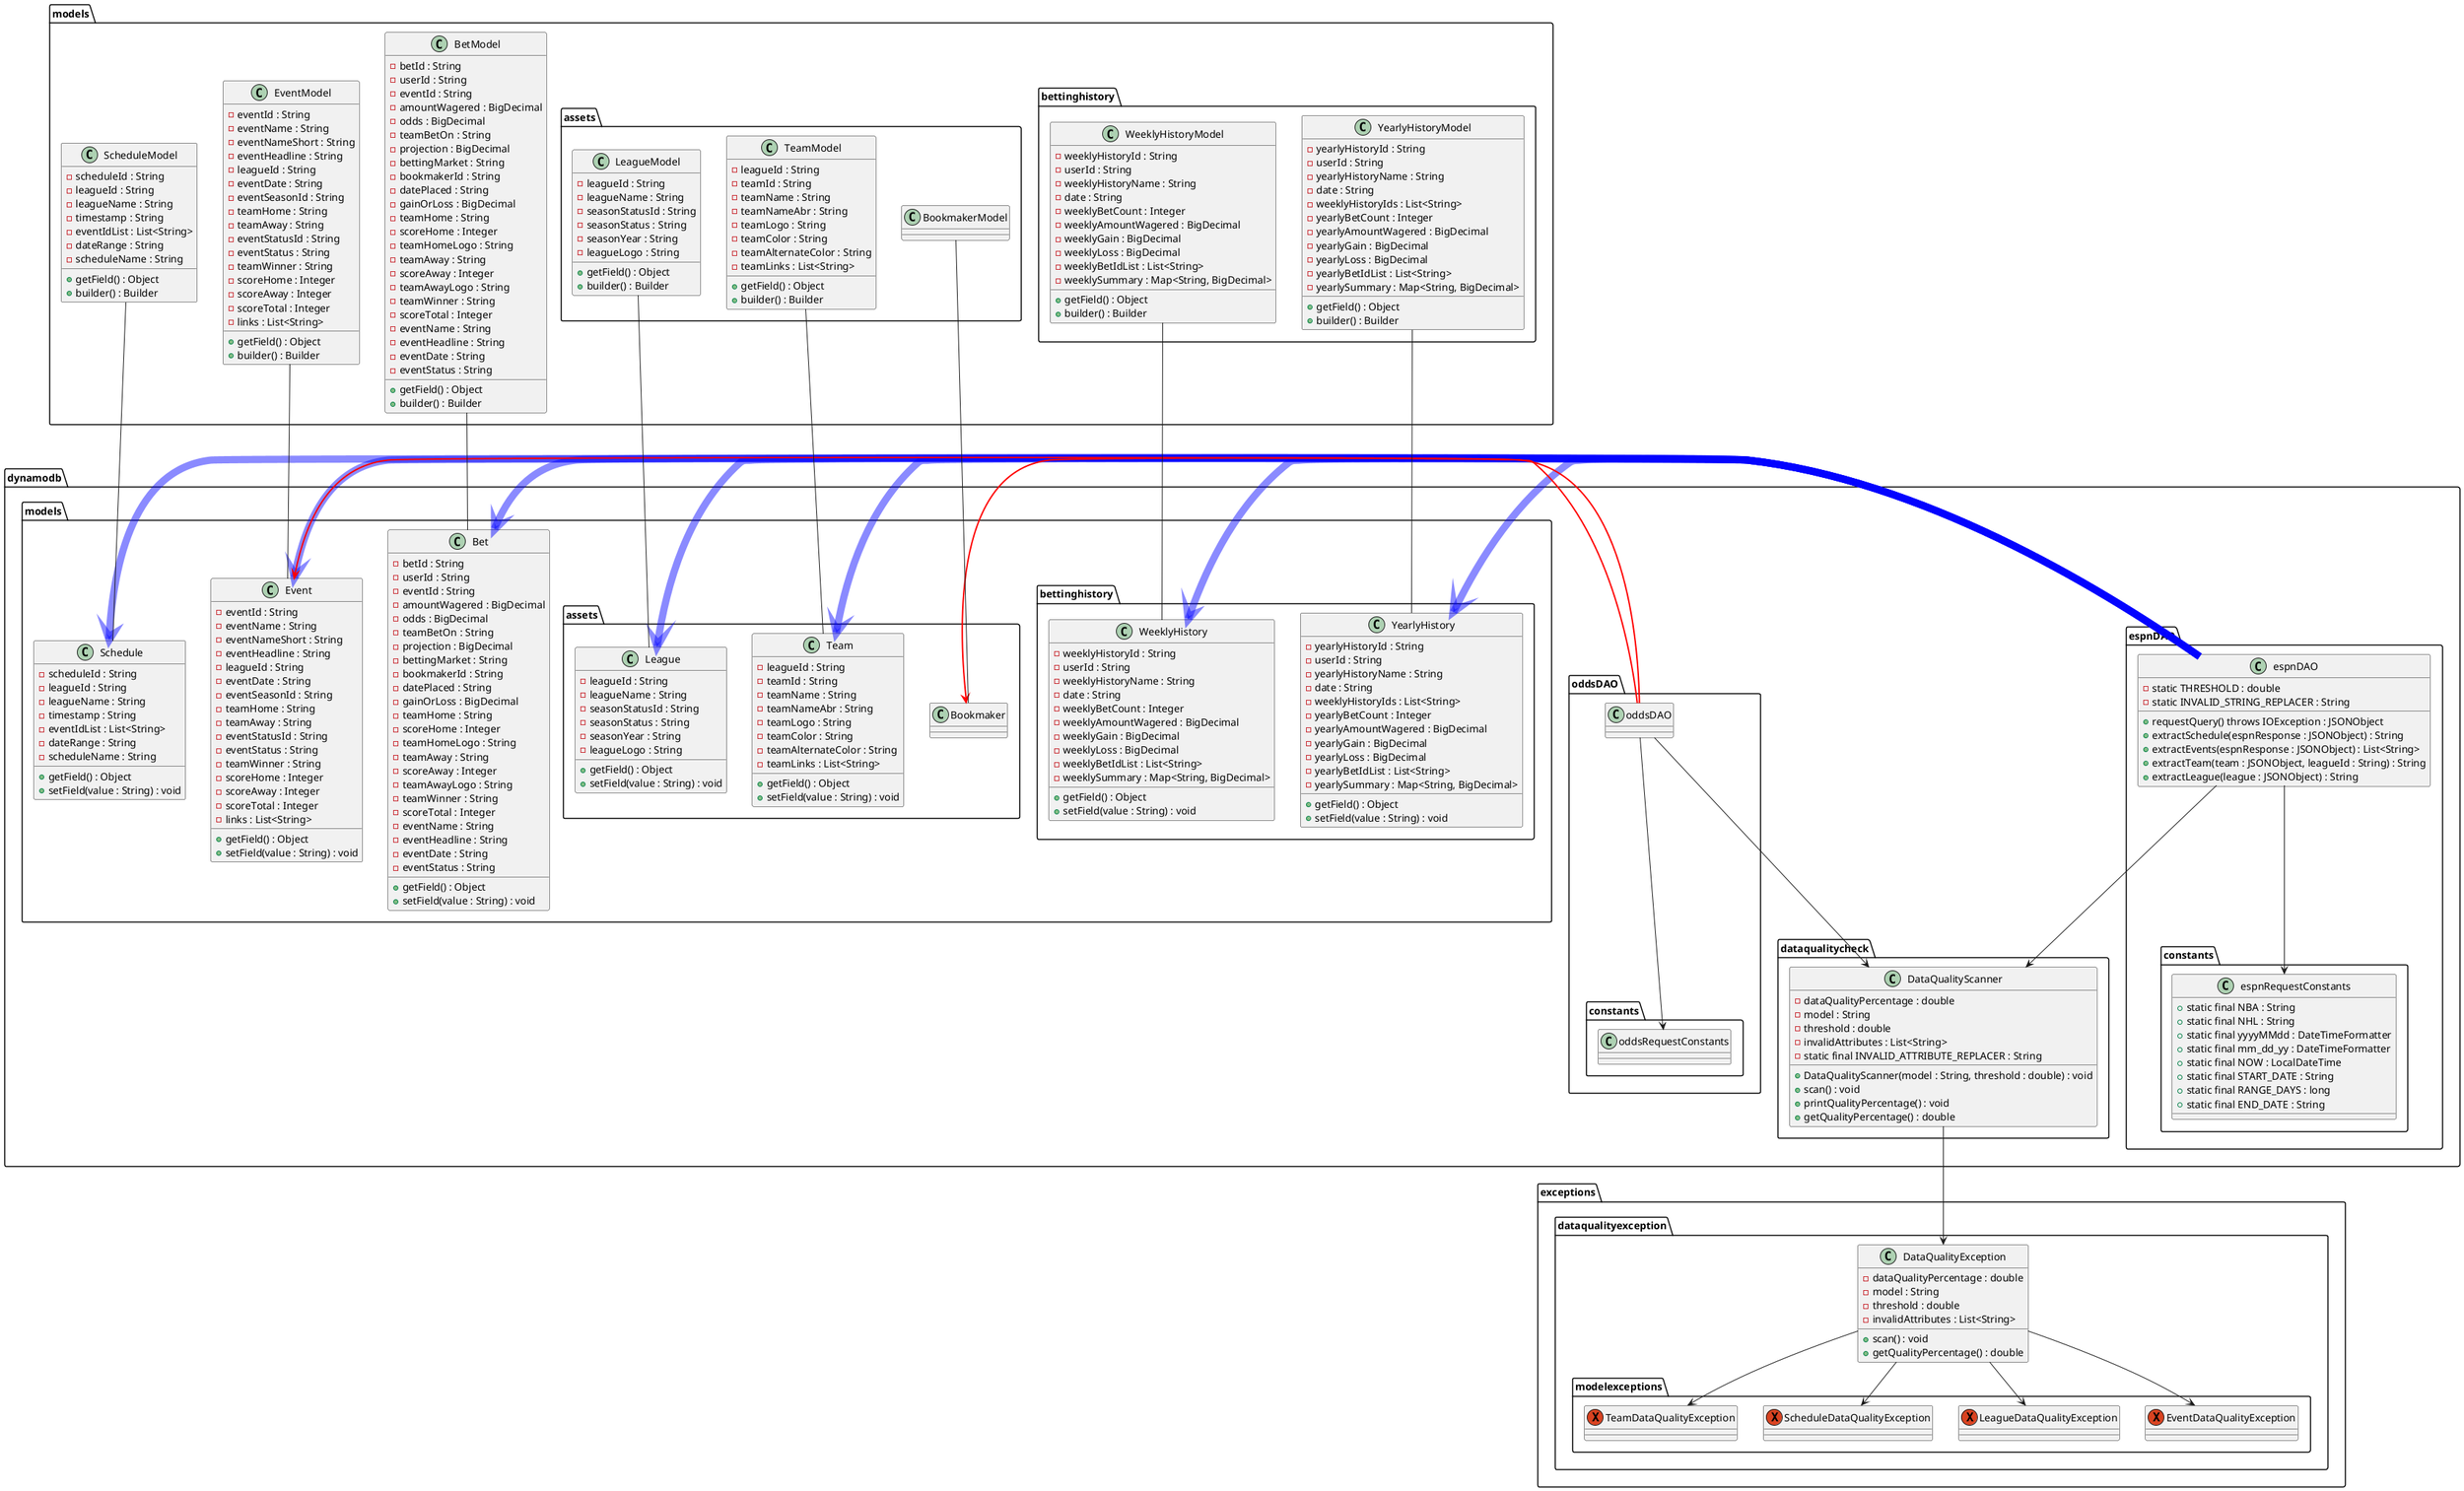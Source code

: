 @startuml
'https://plantuml.com/class-diagram

package dynamodb {

    package dataqualitycheck {
        class DataQualityScanner {
            - dataQualityPercentage : double
            - model : String
            - threshold : double
            - invalidAttributes : List<String>
            - static final INVALID_ATTRIBUTE_REPLACER : String

            + DataQualityScanner(model : String, threshold : double) : void
            + scan() : void
            + printQualityPercentage() : void
            + getQualityPercentage() : double
        }
    }

    package espnDAO {

        class espnDAO {
            - static THRESHOLD : double
            - static INVALID_STRING_REPLACER : String

            + requestQuery() throws IOException : JSONObject
            + extractSchedule(espnResponse : JSONObject) : String
            + extractEvents(espnResponse : JSONObject) : List<String>
            + extractTeam(team : JSONObject, leagueId : String) : String
            + extractLeague(league : JSONObject) : String
        }

        package constants {

            class espnRequestConstants {
                + static final NBA : String
                + static final NHL : String
                + static final yyyyMMdd : DateTimeFormatter
                + static final mm_dd_yy : DateTimeFormatter
                + static final NOW : LocalDateTime
                + static final START_DATE : String
                + static final RANGE_DAYS : long
                + static final END_DATE : String
            }
        }
    }

    package oddsDAO {

        class oddsDAO {

        }

        package constants {

            class oddsRequestConstants {

            }
        }
    }

    package models {
        class Event {
            - eventId : String
            - eventName : String
            - eventNameShort : String
            - eventHeadline : String
            - leagueId : String
            - eventDate : String
            - eventSeasonId : String
            - teamHome : String
            - teamAway : String
            - eventStatusId : String
            - eventStatus : String
            - teamWinner : String
            - scoreHome : Integer
            - scoreAway : Integer
            - scoreTotal : Integer
            - links : List<String>

            + getField() : Object
            + setField(value : String) : void
        }

        class Schedule {
            - scheduleId : String
            - leagueId : String
            - leagueName : String
            - timestamp : String
            - eventIdList : List<String>
            - dateRange : String
            - scheduleName : String

            + getField() : Object
            + setField(value : String) : void
        }

        class Bet {
            - betId : String
            - userId : String
            - eventId : String
            - amountWagered : BigDecimal
            - odds : BigDecimal
            - teamBetOn : String
            - projection : BigDecimal
            - bettingMarket : String
            - bookmakerId : String
            - datePlaced : String
            - gainOrLoss : BigDecimal
            - teamHome : String
            - scoreHome : Integer
            - teamHomeLogo : String
            - teamAway : String
            - scoreAway : Integer
            - teamAwayLogo : String
            - teamWinner : String
            - scoreTotal : Integer
            - eventName : String
            - eventHeadline : String
            - eventDate : String
            - eventStatus : String

            + getField() : Object
            + setField(value : String) : void
        }

        package assets {

            class League {
                - leagueId : String
                - leagueName : String
                - seasonStatusId : String
                - seasonStatus : String
                - seasonYear : String
                - leagueLogo : String

                + getField() : Object
                + setField(value : String) : void
            }

            class Team {
                - leagueId : String
                - teamId : String
                - teamName : String
                - teamNameAbr : String
                - teamLogo : String
                - teamColor : String
                - teamAlternateColor : String
                - teamLinks : List<String>

                + getField() : Object
                + setField(value : String) : void
            }
        }

        package bettinghistory {

            class WeeklyHistory {
                - weeklyHistoryId : String
                - userId : String
                - weeklyHistoryName : String
                - date : String
                - weeklyBetCount : Integer
                - weeklyAmountWagered : BigDecimal
                - weeklyGain : BigDecimal
                - weeklyLoss : BigDecimal
                - weeklyBetIdList : List<String>
                - weeklySummary : Map<String, BigDecimal>

                + getField() : Object
                + setField(value : String) : void
            }

            class YearlyHistory {
                - yearlyHistoryId : String
                - userId : String
                - yearlyHistoryName : String
                - date : String
                - weeklyHistoryIds : List<String>
                - yearlyBetCount : Integer
                - yearlyAmountWagered : BigDecimal
                - yearlyGain : BigDecimal
                - yearlyLoss : BigDecimal
                - yearlyBetIdList : List<String>
                - yearlySummary : Map<String, BigDecimal>

                + getField() : Object
                + setField(value : String) : void
            }
        }
    }
}


package exceptions {

    package dataqualityexception {

        class DataQualityException {
            - dataQualityPercentage : double
            - model : String
            - threshold : double
            - invalidAttributes : List<String>

            + scan() : void
            + getQualityPercentage() : double
        }

        package modelexceptions {
            exception EventDataQualityException {}
            exception LeagueDataQualityException {}
            exception ScheduleDataQualityException {}
            exception TeamDataQualityException {}
        }
    }
}


package models {

    class ScheduleModel {
        - scheduleId : String
        - leagueId : String
        - leagueName : String
        - timestamp : String
        - eventIdList : List<String>
        - dateRange : String
        - scheduleName : String

        + getField() : Object
        + builder() : Builder
    }

    class EventModel {
        - eventId : String
        - eventName : String
        - eventNameShort : String
        - eventHeadline : String
        - leagueId : String
        - eventDate : String
        - eventSeasonId : String
        - teamHome : String
        - teamAway : String
        - eventStatusId : String
        - eventStatus : String
        - teamWinner : String
        - scoreHome : Integer
        - scoreAway : Integer
        - scoreTotal : Integer
        - links : List<String>

        + getField() : Object
        + builder() : Builder
    }

    class BetModel {
        - betId : String
        - userId : String
        - eventId : String
        - amountWagered : BigDecimal
        - odds : BigDecimal
        - teamBetOn : String
        - projection : BigDecimal
        - bettingMarket : String
        - bookmakerId : String
        - datePlaced : String
        - gainOrLoss : BigDecimal
        - teamHome : String
        - scoreHome : Integer
        - teamHomeLogo : String
        - teamAway : String
        - scoreAway : Integer
        - teamAwayLogo : String
        - teamWinner : String
        - scoreTotal : Integer
        - eventName : String
        - eventHeadline : String
        - eventDate : String
        - eventStatus : String

        + getField() : Object
        + builder() : Builder
    }

    package assets {

        class LeagueModel {
            - leagueId : String
            - leagueName : String
            - seasonStatusId : String
            - seasonStatus : String
            - seasonYear : String
            - leagueLogo : String

            + getField() : Object
            + builder() : Builder
        }

        class TeamModel {
            - leagueId : String
            - teamId : String
            - teamName : String
            - teamNameAbr : String
            - teamLogo : String
            - teamColor : String
            - teamAlternateColor : String
            - teamLinks : List<String>

            + getField() : Object
            + builder() : Builder
        }

        class BookmakerModel {

        }
    }

    package bettinghistory {

        class WeeklyHistoryModel {
            - weeklyHistoryId : String
            - userId : String
            - weeklyHistoryName : String
            - date : String
            - weeklyBetCount : Integer
            - weeklyAmountWagered : BigDecimal
            - weeklyGain : BigDecimal
            - weeklyLoss : BigDecimal
            - weeklyBetIdList : List<String>
            - weeklySummary : Map<String, BigDecimal>

            + getField() : Object
            + builder() : Builder
        }

        class YearlyHistoryModel {
            - yearlyHistoryId : String
            - userId : String
            - yearlyHistoryName : String
            - date : String
            - weeklyHistoryIds : List<String>
            - yearlyBetCount : Integer
            - yearlyAmountWagered : BigDecimal
            - yearlyGain : BigDecimal
            - yearlyLoss : BigDecimal
            - yearlyBetIdList : List<String>
            - yearlySummary : Map<String, BigDecimal>

            + getField() : Object
            + builder() : Builder
        }
    }
}

dynamodb.espnDAO.espnDAO --> dynamodb.espnDAO.constants.espnRequestConstants
dynamodb.espnDAO.espnDAO -[#0000FF75,thickness=10]> dynamodb.models.Schedule
dynamodb.espnDAO.espnDAO -[#0000FF75,thickness=10]> dynamodb.models.Event
dynamodb.espnDAO.espnDAO -[#0000FF75,thickness=10]> dynamodb.models.Bet
dynamodb.espnDAO.espnDAO -[#0000FF75,thickness=10]> dynamodb.models.assets.Team
dynamodb.espnDAO.espnDAO -[#0000FF75,thickness=10]> dynamodb.models.assets.League
dynamodb.espnDAO.espnDAO -[#0000FF75,thickness=10]> dynamodb.models.bettinghistory.WeeklyHistory
dynamodb.espnDAO.espnDAO -[#0000FF75,thickness=10]> dynamodb.models.bettinghistory.YearlyHistory
dynamodb.espnDAO.espnDAO --> dynamodb.dataqualitycheck.DataQualityScanner

dynamodb.oddsDAO.oddsDAO --> dynamodb.oddsDAO.constants.oddsRequestConstants
dynamodb.oddsDAO.oddsDAO -[#red,thickness=2]> dynamodb.models.assets.Bookmaker
dynamodb.oddsDAO.oddsDAO -[#red,thickness=2]> dynamodb.models.Event
dynamodb.oddsDAO.oddsDAO --> dynamodb.dataqualitycheck.DataQualityScanner

dynamodb.dataqualitycheck.DataQualityScanner --> exceptions.dataqualityexception.DataQualityException

exceptions.dataqualityexception.DataQualityException --> exceptions.dataqualityexception.modelexceptions.ScheduleDataQualityException
exceptions.dataqualityexception.DataQualityException --> exceptions.dataqualityexception.modelexceptions.EventDataQualityException
exceptions.dataqualityexception.DataQualityException --> exceptions.dataqualityexception.modelexceptions.LeagueDataQualityException
exceptions.dataqualityexception.DataQualityException --> exceptions.dataqualityexception.modelexceptions.TeamDataQualityException

models.ScheduleModel --- dynamodb.models.Schedule
models.EventModel --- dynamodb.models.Event
models.BetModel --- dynamodb.models.Bet
models.assets.LeagueModel --- dynamodb.models.assets.League
models.assets.TeamModel --- dynamodb.models.assets.Team
models.assets.BookmakerModel --- dynamodb.models.assets.Bookmaker
models.bettinghistory.WeeklyHistoryModel --- dynamodb.models.bettinghistory.WeeklyHistory
models.bettinghistory.YearlyHistoryModel --- dynamodb.models.bettinghistory.YearlyHistory

@enduml